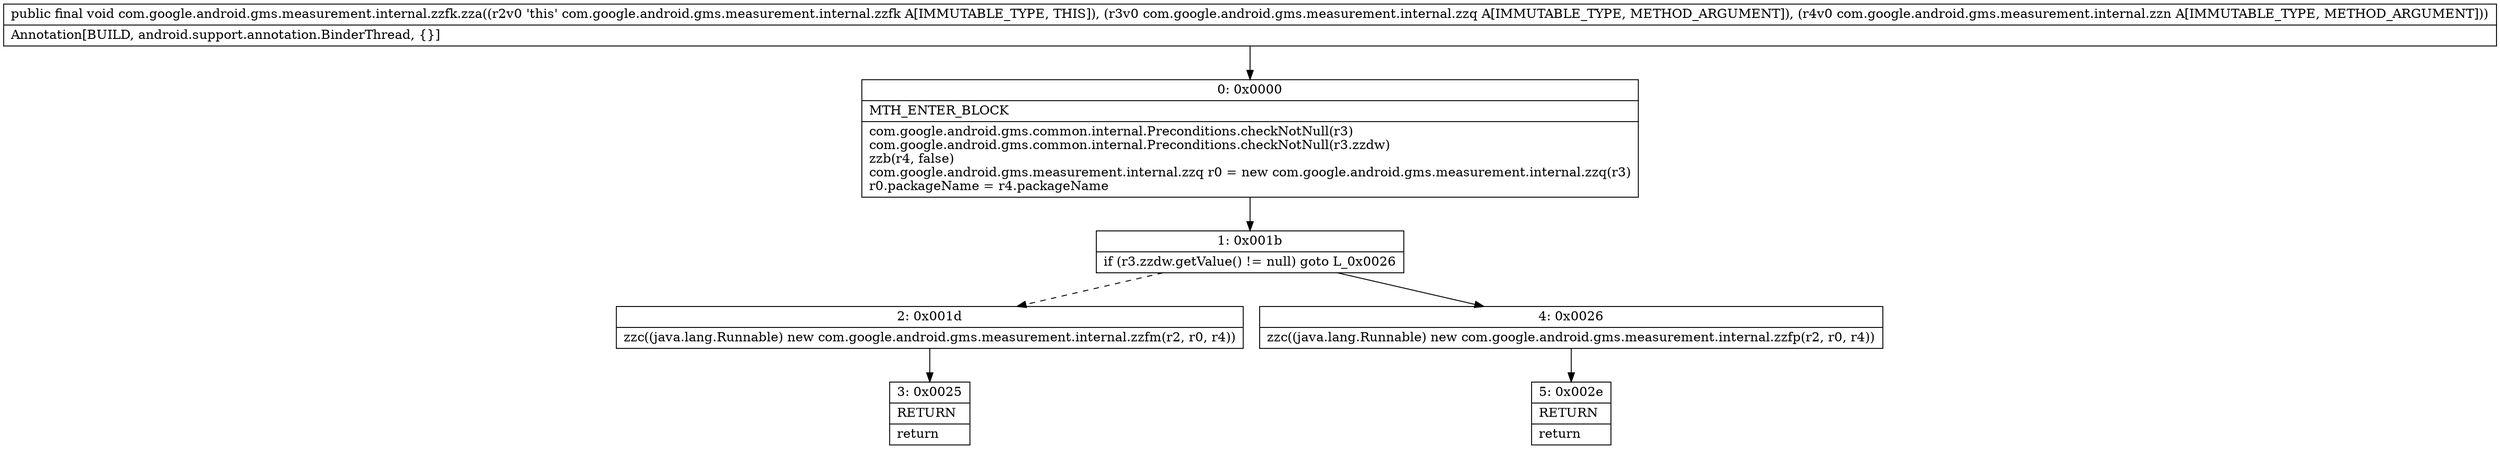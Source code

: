 digraph "CFG forcom.google.android.gms.measurement.internal.zzfk.zza(Lcom\/google\/android\/gms\/measurement\/internal\/zzq;Lcom\/google\/android\/gms\/measurement\/internal\/zzn;)V" {
Node_0 [shape=record,label="{0\:\ 0x0000|MTH_ENTER_BLOCK\l|com.google.android.gms.common.internal.Preconditions.checkNotNull(r3)\lcom.google.android.gms.common.internal.Preconditions.checkNotNull(r3.zzdw)\lzzb(r4, false)\lcom.google.android.gms.measurement.internal.zzq r0 = new com.google.android.gms.measurement.internal.zzq(r3)\lr0.packageName = r4.packageName\l}"];
Node_1 [shape=record,label="{1\:\ 0x001b|if (r3.zzdw.getValue() != null) goto L_0x0026\l}"];
Node_2 [shape=record,label="{2\:\ 0x001d|zzc((java.lang.Runnable) new com.google.android.gms.measurement.internal.zzfm(r2, r0, r4))\l}"];
Node_3 [shape=record,label="{3\:\ 0x0025|RETURN\l|return\l}"];
Node_4 [shape=record,label="{4\:\ 0x0026|zzc((java.lang.Runnable) new com.google.android.gms.measurement.internal.zzfp(r2, r0, r4))\l}"];
Node_5 [shape=record,label="{5\:\ 0x002e|RETURN\l|return\l}"];
MethodNode[shape=record,label="{public final void com.google.android.gms.measurement.internal.zzfk.zza((r2v0 'this' com.google.android.gms.measurement.internal.zzfk A[IMMUTABLE_TYPE, THIS]), (r3v0 com.google.android.gms.measurement.internal.zzq A[IMMUTABLE_TYPE, METHOD_ARGUMENT]), (r4v0 com.google.android.gms.measurement.internal.zzn A[IMMUTABLE_TYPE, METHOD_ARGUMENT]))  | Annotation[BUILD, android.support.annotation.BinderThread, \{\}]\l}"];
MethodNode -> Node_0;
Node_0 -> Node_1;
Node_1 -> Node_2[style=dashed];
Node_1 -> Node_4;
Node_2 -> Node_3;
Node_4 -> Node_5;
}

